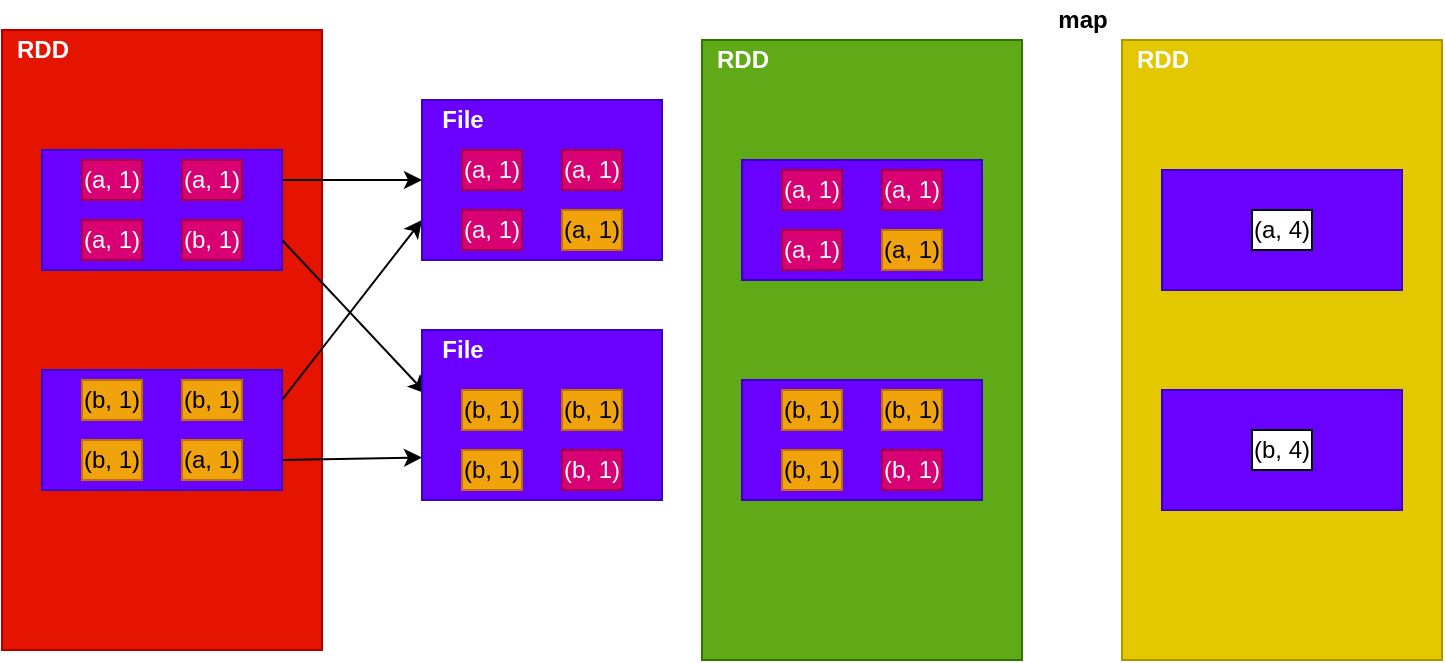 <mxfile version="15.6.1" type="github">
  <diagram id="1OZ8EjZgoPaioLuvbSH8" name="第 1 页">
    <mxGraphModel dx="1038" dy="547" grid="1" gridSize="10" guides="1" tooltips="1" connect="1" arrows="1" fold="1" page="1" pageScale="1" pageWidth="827" pageHeight="1169" math="0" shadow="0">
      <root>
        <mxCell id="0" />
        <mxCell id="1" parent="0" />
        <mxCell id="8YorQP0Pxh66X8FTXIrH-3" value="" style="rounded=0;whiteSpace=wrap;html=1;shadow=0;labelBackgroundColor=none;labelBorderColor=none;fillColor=#e51400;strokeColor=#B20000;fontColor=#ffffff;" vertex="1" parent="1">
          <mxGeometry x="90" y="110" width="160" height="310" as="geometry" />
        </mxCell>
        <mxCell id="8YorQP0Pxh66X8FTXIrH-26" style="rounded=0;orthogonalLoop=1;jettySize=auto;html=1;exitX=1;exitY=0.25;exitDx=0;exitDy=0;" edge="1" parent="1" source="8YorQP0Pxh66X8FTXIrH-4" target="8YorQP0Pxh66X8FTXIrH-14">
          <mxGeometry relative="1" as="geometry" />
        </mxCell>
        <mxCell id="8YorQP0Pxh66X8FTXIrH-30" style="edgeStyle=none;rounded=0;orthogonalLoop=1;jettySize=auto;html=1;exitX=1;exitY=0.75;exitDx=0;exitDy=0;entryX=0.017;entryY=0.374;entryDx=0;entryDy=0;entryPerimeter=0;" edge="1" parent="1" source="8YorQP0Pxh66X8FTXIrH-4" target="8YorQP0Pxh66X8FTXIrH-19">
          <mxGeometry relative="1" as="geometry" />
        </mxCell>
        <mxCell id="8YorQP0Pxh66X8FTXIrH-4" value="" style="rounded=0;whiteSpace=wrap;html=1;shadow=0;labelBackgroundColor=none;labelBorderColor=none;fillColor=#6a00ff;fontColor=#ffffff;strokeColor=#3700CC;" vertex="1" parent="1">
          <mxGeometry x="110" y="170" width="120" height="60" as="geometry" />
        </mxCell>
        <mxCell id="8YorQP0Pxh66X8FTXIrH-5" value="(a, 1)" style="rounded=0;whiteSpace=wrap;html=1;shadow=0;labelBackgroundColor=none;labelBorderColor=none;fillColor=#d80073;fontColor=#ffffff;strokeColor=#A50040;" vertex="1" parent="1">
          <mxGeometry x="130" y="175" width="30" height="20" as="geometry" />
        </mxCell>
        <mxCell id="8YorQP0Pxh66X8FTXIrH-6" value="(a, 1)" style="rounded=0;whiteSpace=wrap;html=1;shadow=0;labelBackgroundColor=none;labelBorderColor=none;fillColor=#d80073;fontColor=#ffffff;strokeColor=#A50040;" vertex="1" parent="1">
          <mxGeometry x="180" y="175" width="30" height="20" as="geometry" />
        </mxCell>
        <mxCell id="8YorQP0Pxh66X8FTXIrH-7" value="(a, 1)" style="rounded=0;whiteSpace=wrap;html=1;shadow=0;labelBackgroundColor=none;labelBorderColor=none;fillColor=#d80073;fontColor=#ffffff;strokeColor=#A50040;" vertex="1" parent="1">
          <mxGeometry x="130" y="205" width="30" height="20" as="geometry" />
        </mxCell>
        <mxCell id="8YorQP0Pxh66X8FTXIrH-8" value="(b, 1)" style="rounded=0;whiteSpace=wrap;html=1;shadow=0;labelBackgroundColor=none;labelBorderColor=none;fillColor=#d80073;fontColor=#ffffff;strokeColor=#A50040;" vertex="1" parent="1">
          <mxGeometry x="180" y="205" width="30" height="20" as="geometry" />
        </mxCell>
        <mxCell id="8YorQP0Pxh66X8FTXIrH-28" style="edgeStyle=none;rounded=0;orthogonalLoop=1;jettySize=auto;html=1;exitX=1;exitY=0.75;exitDx=0;exitDy=0;entryX=0;entryY=0.75;entryDx=0;entryDy=0;" edge="1" parent="1" source="8YorQP0Pxh66X8FTXIrH-9" target="8YorQP0Pxh66X8FTXIrH-19">
          <mxGeometry relative="1" as="geometry" />
        </mxCell>
        <mxCell id="8YorQP0Pxh66X8FTXIrH-29" style="edgeStyle=none;rounded=0;orthogonalLoop=1;jettySize=auto;html=1;exitX=1;exitY=0.25;exitDx=0;exitDy=0;entryX=0;entryY=0.75;entryDx=0;entryDy=0;" edge="1" parent="1" source="8YorQP0Pxh66X8FTXIrH-9" target="8YorQP0Pxh66X8FTXIrH-14">
          <mxGeometry relative="1" as="geometry" />
        </mxCell>
        <mxCell id="8YorQP0Pxh66X8FTXIrH-9" value="" style="rounded=0;whiteSpace=wrap;html=1;shadow=0;labelBackgroundColor=none;labelBorderColor=none;fillColor=#6a00ff;fontColor=#ffffff;strokeColor=#3700CC;" vertex="1" parent="1">
          <mxGeometry x="110" y="280" width="120" height="60" as="geometry" />
        </mxCell>
        <mxCell id="8YorQP0Pxh66X8FTXIrH-10" value="(b, 1)" style="rounded=0;whiteSpace=wrap;html=1;shadow=0;labelBackgroundColor=none;labelBorderColor=none;fillColor=#f0a30a;fontColor=#000000;strokeColor=#BD7000;" vertex="1" parent="1">
          <mxGeometry x="130" y="285" width="30" height="20" as="geometry" />
        </mxCell>
        <mxCell id="8YorQP0Pxh66X8FTXIrH-11" value="(b, 1)" style="rounded=0;whiteSpace=wrap;html=1;shadow=0;labelBackgroundColor=none;labelBorderColor=none;fillColor=#f0a30a;fontColor=#000000;strokeColor=#BD7000;" vertex="1" parent="1">
          <mxGeometry x="180" y="285" width="30" height="20" as="geometry" />
        </mxCell>
        <mxCell id="8YorQP0Pxh66X8FTXIrH-12" value="(b, 1)" style="rounded=0;whiteSpace=wrap;html=1;shadow=0;labelBackgroundColor=none;labelBorderColor=none;fillColor=#f0a30a;fontColor=#000000;strokeColor=#BD7000;" vertex="1" parent="1">
          <mxGeometry x="130" y="315" width="30" height="20" as="geometry" />
        </mxCell>
        <mxCell id="8YorQP0Pxh66X8FTXIrH-13" value="(a, 1)" style="rounded=0;whiteSpace=wrap;html=1;shadow=0;labelBackgroundColor=none;labelBorderColor=none;fillColor=#f0a30a;fontColor=#000000;strokeColor=#BD7000;" vertex="1" parent="1">
          <mxGeometry x="180" y="315" width="30" height="20" as="geometry" />
        </mxCell>
        <mxCell id="8YorQP0Pxh66X8FTXIrH-14" value="" style="rounded=0;whiteSpace=wrap;html=1;shadow=0;labelBackgroundColor=none;labelBorderColor=none;fillColor=#6a00ff;fontColor=#ffffff;strokeColor=#3700CC;" vertex="1" parent="1">
          <mxGeometry x="300" y="145" width="120" height="80" as="geometry" />
        </mxCell>
        <mxCell id="8YorQP0Pxh66X8FTXIrH-15" value="(a, 1)" style="rounded=0;whiteSpace=wrap;html=1;shadow=0;labelBackgroundColor=none;labelBorderColor=none;fillColor=#d80073;fontColor=#ffffff;strokeColor=#A50040;" vertex="1" parent="1">
          <mxGeometry x="320" y="170" width="30" height="20" as="geometry" />
        </mxCell>
        <mxCell id="8YorQP0Pxh66X8FTXIrH-16" value="(a, 1)" style="rounded=0;whiteSpace=wrap;html=1;shadow=0;labelBackgroundColor=none;labelBorderColor=none;fillColor=#d80073;fontColor=#ffffff;strokeColor=#A50040;" vertex="1" parent="1">
          <mxGeometry x="370" y="170" width="30" height="20" as="geometry" />
        </mxCell>
        <mxCell id="8YorQP0Pxh66X8FTXIrH-17" value="(a, 1)" style="rounded=0;whiteSpace=wrap;html=1;shadow=0;labelBackgroundColor=none;labelBorderColor=none;fillColor=#d80073;fontColor=#ffffff;strokeColor=#A50040;" vertex="1" parent="1">
          <mxGeometry x="320" y="200" width="30" height="20" as="geometry" />
        </mxCell>
        <mxCell id="8YorQP0Pxh66X8FTXIrH-18" value="(a, 1)" style="rounded=0;whiteSpace=wrap;html=1;shadow=0;labelBackgroundColor=none;labelBorderColor=none;fillColor=#f0a30a;fontColor=#000000;strokeColor=#BD7000;" vertex="1" parent="1">
          <mxGeometry x="370" y="200" width="30" height="20" as="geometry" />
        </mxCell>
        <mxCell id="8YorQP0Pxh66X8FTXIrH-19" value="" style="rounded=0;whiteSpace=wrap;html=1;shadow=0;labelBackgroundColor=none;labelBorderColor=none;fillColor=#6a00ff;fontColor=#ffffff;strokeColor=#3700CC;" vertex="1" parent="1">
          <mxGeometry x="300" y="260" width="120" height="85" as="geometry" />
        </mxCell>
        <mxCell id="8YorQP0Pxh66X8FTXIrH-20" value="(b, 1)" style="rounded=0;whiteSpace=wrap;html=1;shadow=0;labelBackgroundColor=none;labelBorderColor=none;fillColor=#f0a30a;fontColor=#000000;strokeColor=#BD7000;" vertex="1" parent="1">
          <mxGeometry x="320" y="290" width="30" height="20" as="geometry" />
        </mxCell>
        <mxCell id="8YorQP0Pxh66X8FTXIrH-21" value="(b, 1)" style="rounded=0;whiteSpace=wrap;html=1;shadow=0;labelBackgroundColor=none;labelBorderColor=none;fillColor=#f0a30a;fontColor=#000000;strokeColor=#BD7000;" vertex="1" parent="1">
          <mxGeometry x="370" y="290" width="30" height="20" as="geometry" />
        </mxCell>
        <mxCell id="8YorQP0Pxh66X8FTXIrH-22" value="(b, 1)" style="rounded=0;whiteSpace=wrap;html=1;shadow=0;labelBackgroundColor=none;labelBorderColor=none;fillColor=#f0a30a;fontColor=#000000;strokeColor=#BD7000;" vertex="1" parent="1">
          <mxGeometry x="320" y="320" width="30" height="20" as="geometry" />
        </mxCell>
        <mxCell id="8YorQP0Pxh66X8FTXIrH-23" value="(b, 1)" style="rounded=0;whiteSpace=wrap;html=1;shadow=0;labelBackgroundColor=none;labelBorderColor=none;fillColor=#d80073;fontColor=#ffffff;strokeColor=#A50040;" vertex="1" parent="1">
          <mxGeometry x="370" y="320" width="30" height="20" as="geometry" />
        </mxCell>
        <mxCell id="8YorQP0Pxh66X8FTXIrH-24" value="&lt;b&gt;&lt;font color=&quot;#ffffff&quot;&gt;File&lt;/font&gt;&lt;/b&gt;" style="text;html=1;resizable=0;autosize=1;align=center;verticalAlign=middle;points=[];fillColor=none;strokeColor=none;rounded=0;shadow=0;labelBackgroundColor=none;labelBorderColor=none;" vertex="1" parent="1">
          <mxGeometry x="300" y="260" width="40" height="20" as="geometry" />
        </mxCell>
        <mxCell id="8YorQP0Pxh66X8FTXIrH-25" value="&lt;b&gt;&lt;font color=&quot;#ffffff&quot;&gt;File&lt;/font&gt;&lt;/b&gt;" style="text;html=1;resizable=0;autosize=1;align=center;verticalAlign=middle;points=[];fillColor=none;strokeColor=none;rounded=0;shadow=0;labelBackgroundColor=none;labelBorderColor=none;" vertex="1" parent="1">
          <mxGeometry x="300" y="145" width="40" height="20" as="geometry" />
        </mxCell>
        <mxCell id="8YorQP0Pxh66X8FTXIrH-31" value="" style="rounded=0;whiteSpace=wrap;html=1;shadow=0;labelBackgroundColor=none;labelBorderColor=none;fillColor=#60a917;strokeColor=#2D7600;fontColor=#ffffff;" vertex="1" parent="1">
          <mxGeometry x="440" y="115" width="160" height="310" as="geometry" />
        </mxCell>
        <mxCell id="8YorQP0Pxh66X8FTXIrH-32" value="" style="rounded=0;whiteSpace=wrap;html=1;shadow=0;labelBackgroundColor=none;labelBorderColor=none;fillColor=#6a00ff;fontColor=#ffffff;strokeColor=#3700CC;" vertex="1" parent="1">
          <mxGeometry x="460" y="175" width="120" height="60" as="geometry" />
        </mxCell>
        <mxCell id="8YorQP0Pxh66X8FTXIrH-33" value="(a, 1)" style="rounded=0;whiteSpace=wrap;html=1;shadow=0;labelBackgroundColor=none;labelBorderColor=none;fillColor=#d80073;fontColor=#ffffff;strokeColor=#A50040;" vertex="1" parent="1">
          <mxGeometry x="480" y="180" width="30" height="20" as="geometry" />
        </mxCell>
        <mxCell id="8YorQP0Pxh66X8FTXIrH-34" value="(a, 1)" style="rounded=0;whiteSpace=wrap;html=1;shadow=0;labelBackgroundColor=none;labelBorderColor=none;fillColor=#d80073;fontColor=#ffffff;strokeColor=#A50040;" vertex="1" parent="1">
          <mxGeometry x="530" y="180" width="30" height="20" as="geometry" />
        </mxCell>
        <mxCell id="8YorQP0Pxh66X8FTXIrH-35" value="(a, 1)" style="rounded=0;whiteSpace=wrap;html=1;shadow=0;labelBackgroundColor=none;labelBorderColor=none;fillColor=#d80073;fontColor=#ffffff;strokeColor=#A50040;" vertex="1" parent="1">
          <mxGeometry x="480" y="210" width="30" height="20" as="geometry" />
        </mxCell>
        <mxCell id="8YorQP0Pxh66X8FTXIrH-36" value="(a, 1)" style="rounded=0;whiteSpace=wrap;html=1;shadow=0;labelBackgroundColor=none;labelBorderColor=none;fillColor=#f0a30a;fontColor=#000000;strokeColor=#BD7000;" vertex="1" parent="1">
          <mxGeometry x="530" y="210" width="30" height="20" as="geometry" />
        </mxCell>
        <mxCell id="8YorQP0Pxh66X8FTXIrH-37" value="" style="rounded=0;whiteSpace=wrap;html=1;shadow=0;labelBackgroundColor=none;labelBorderColor=none;fillColor=#6a00ff;fontColor=#ffffff;strokeColor=#3700CC;" vertex="1" parent="1">
          <mxGeometry x="460" y="285" width="120" height="60" as="geometry" />
        </mxCell>
        <mxCell id="8YorQP0Pxh66X8FTXIrH-38" value="(b, 1)" style="rounded=0;whiteSpace=wrap;html=1;shadow=0;labelBackgroundColor=none;labelBorderColor=none;fillColor=#f0a30a;fontColor=#000000;strokeColor=#BD7000;" vertex="1" parent="1">
          <mxGeometry x="480" y="290" width="30" height="20" as="geometry" />
        </mxCell>
        <mxCell id="8YorQP0Pxh66X8FTXIrH-39" value="(b, 1)" style="rounded=0;whiteSpace=wrap;html=1;shadow=0;labelBackgroundColor=none;labelBorderColor=none;fillColor=#f0a30a;fontColor=#000000;strokeColor=#BD7000;" vertex="1" parent="1">
          <mxGeometry x="530" y="290" width="30" height="20" as="geometry" />
        </mxCell>
        <mxCell id="8YorQP0Pxh66X8FTXIrH-40" value="(b, 1)" style="rounded=0;whiteSpace=wrap;html=1;shadow=0;labelBackgroundColor=none;labelBorderColor=none;fillColor=#f0a30a;fontColor=#000000;strokeColor=#BD7000;" vertex="1" parent="1">
          <mxGeometry x="480" y="320" width="30" height="20" as="geometry" />
        </mxCell>
        <mxCell id="8YorQP0Pxh66X8FTXIrH-41" value="(b, 1)" style="rounded=0;whiteSpace=wrap;html=1;shadow=0;labelBackgroundColor=none;labelBorderColor=none;fillColor=#d80073;fontColor=#ffffff;strokeColor=#A50040;" vertex="1" parent="1">
          <mxGeometry x="530" y="320" width="30" height="20" as="geometry" />
        </mxCell>
        <mxCell id="8YorQP0Pxh66X8FTXIrH-42" value="" style="rounded=0;whiteSpace=wrap;html=1;shadow=0;labelBackgroundColor=none;labelBorderColor=none;fillColor=#e3c800;strokeColor=#B09500;fontColor=#000000;" vertex="1" parent="1">
          <mxGeometry x="650" y="115" width="160" height="310" as="geometry" />
        </mxCell>
        <mxCell id="8YorQP0Pxh66X8FTXIrH-43" value="" style="rounded=0;whiteSpace=wrap;html=1;shadow=0;labelBackgroundColor=none;labelBorderColor=none;fillColor=#6a00ff;fontColor=#ffffff;strokeColor=#3700CC;" vertex="1" parent="1">
          <mxGeometry x="670" y="180" width="120" height="60" as="geometry" />
        </mxCell>
        <mxCell id="8YorQP0Pxh66X8FTXIrH-47" value="(a, 4)" style="rounded=0;whiteSpace=wrap;html=1;shadow=0;labelBackgroundColor=none;labelBorderColor=none;" vertex="1" parent="1">
          <mxGeometry x="715" y="200" width="30" height="20" as="geometry" />
        </mxCell>
        <mxCell id="8YorQP0Pxh66X8FTXIrH-48" value="" style="rounded=0;whiteSpace=wrap;html=1;shadow=0;labelBackgroundColor=none;labelBorderColor=none;fillColor=#6a00ff;fontColor=#ffffff;strokeColor=#3700CC;" vertex="1" parent="1">
          <mxGeometry x="670" y="290" width="120" height="60" as="geometry" />
        </mxCell>
        <mxCell id="8YorQP0Pxh66X8FTXIrH-52" value="(b, 4)" style="rounded=0;whiteSpace=wrap;html=1;shadow=0;labelBackgroundColor=none;labelBorderColor=none;" vertex="1" parent="1">
          <mxGeometry x="715" y="310" width="30" height="20" as="geometry" />
        </mxCell>
        <mxCell id="8YorQP0Pxh66X8FTXIrH-53" value="&lt;b&gt;&lt;font color=&quot;#ffffff&quot;&gt;RDD&lt;/font&gt;&lt;/b&gt;" style="text;html=1;resizable=0;autosize=1;align=center;verticalAlign=middle;points=[];fillColor=none;strokeColor=none;rounded=0;shadow=0;labelBackgroundColor=none;labelBorderColor=none;" vertex="1" parent="1">
          <mxGeometry x="90" y="110" width="40" height="20" as="geometry" />
        </mxCell>
        <mxCell id="8YorQP0Pxh66X8FTXIrH-54" value="&lt;b&gt;&lt;font color=&quot;#ffffff&quot;&gt;RDD&lt;/font&gt;&lt;/b&gt;" style="text;html=1;resizable=0;autosize=1;align=center;verticalAlign=middle;points=[];fillColor=none;strokeColor=none;rounded=0;shadow=0;labelBackgroundColor=none;labelBorderColor=none;" vertex="1" parent="1">
          <mxGeometry x="440" y="115" width="40" height="20" as="geometry" />
        </mxCell>
        <mxCell id="8YorQP0Pxh66X8FTXIrH-55" value="&lt;b&gt;&lt;font color=&quot;#ffffff&quot;&gt;RDD&lt;/font&gt;&lt;/b&gt;" style="text;html=1;resizable=0;autosize=1;align=center;verticalAlign=middle;points=[];fillColor=none;strokeColor=none;rounded=0;shadow=0;labelBackgroundColor=none;labelBorderColor=none;" vertex="1" parent="1">
          <mxGeometry x="650" y="115" width="40" height="20" as="geometry" />
        </mxCell>
        <mxCell id="8YorQP0Pxh66X8FTXIrH-56" value="&lt;b&gt;&lt;font color=&quot;#ffffff&quot;&gt;GroupByKey&lt;/font&gt;&lt;br&gt;&lt;/b&gt;" style="text;html=1;resizable=0;autosize=1;align=center;verticalAlign=middle;points=[];fillColor=none;strokeColor=none;rounded=0;shadow=0;labelBackgroundColor=none;labelBorderColor=none;" vertex="1" parent="1">
          <mxGeometry x="290" y="110" width="90" height="20" as="geometry" />
        </mxCell>
        <mxCell id="8YorQP0Pxh66X8FTXIrH-57" value="&lt;b&gt;map&lt;br&gt;&lt;/b&gt;" style="text;html=1;resizable=0;autosize=1;align=center;verticalAlign=middle;points=[];fillColor=none;strokeColor=none;rounded=0;shadow=0;labelBackgroundColor=none;labelBorderColor=none;" vertex="1" parent="1">
          <mxGeometry x="610" y="95" width="40" height="20" as="geometry" />
        </mxCell>
      </root>
    </mxGraphModel>
  </diagram>
</mxfile>
